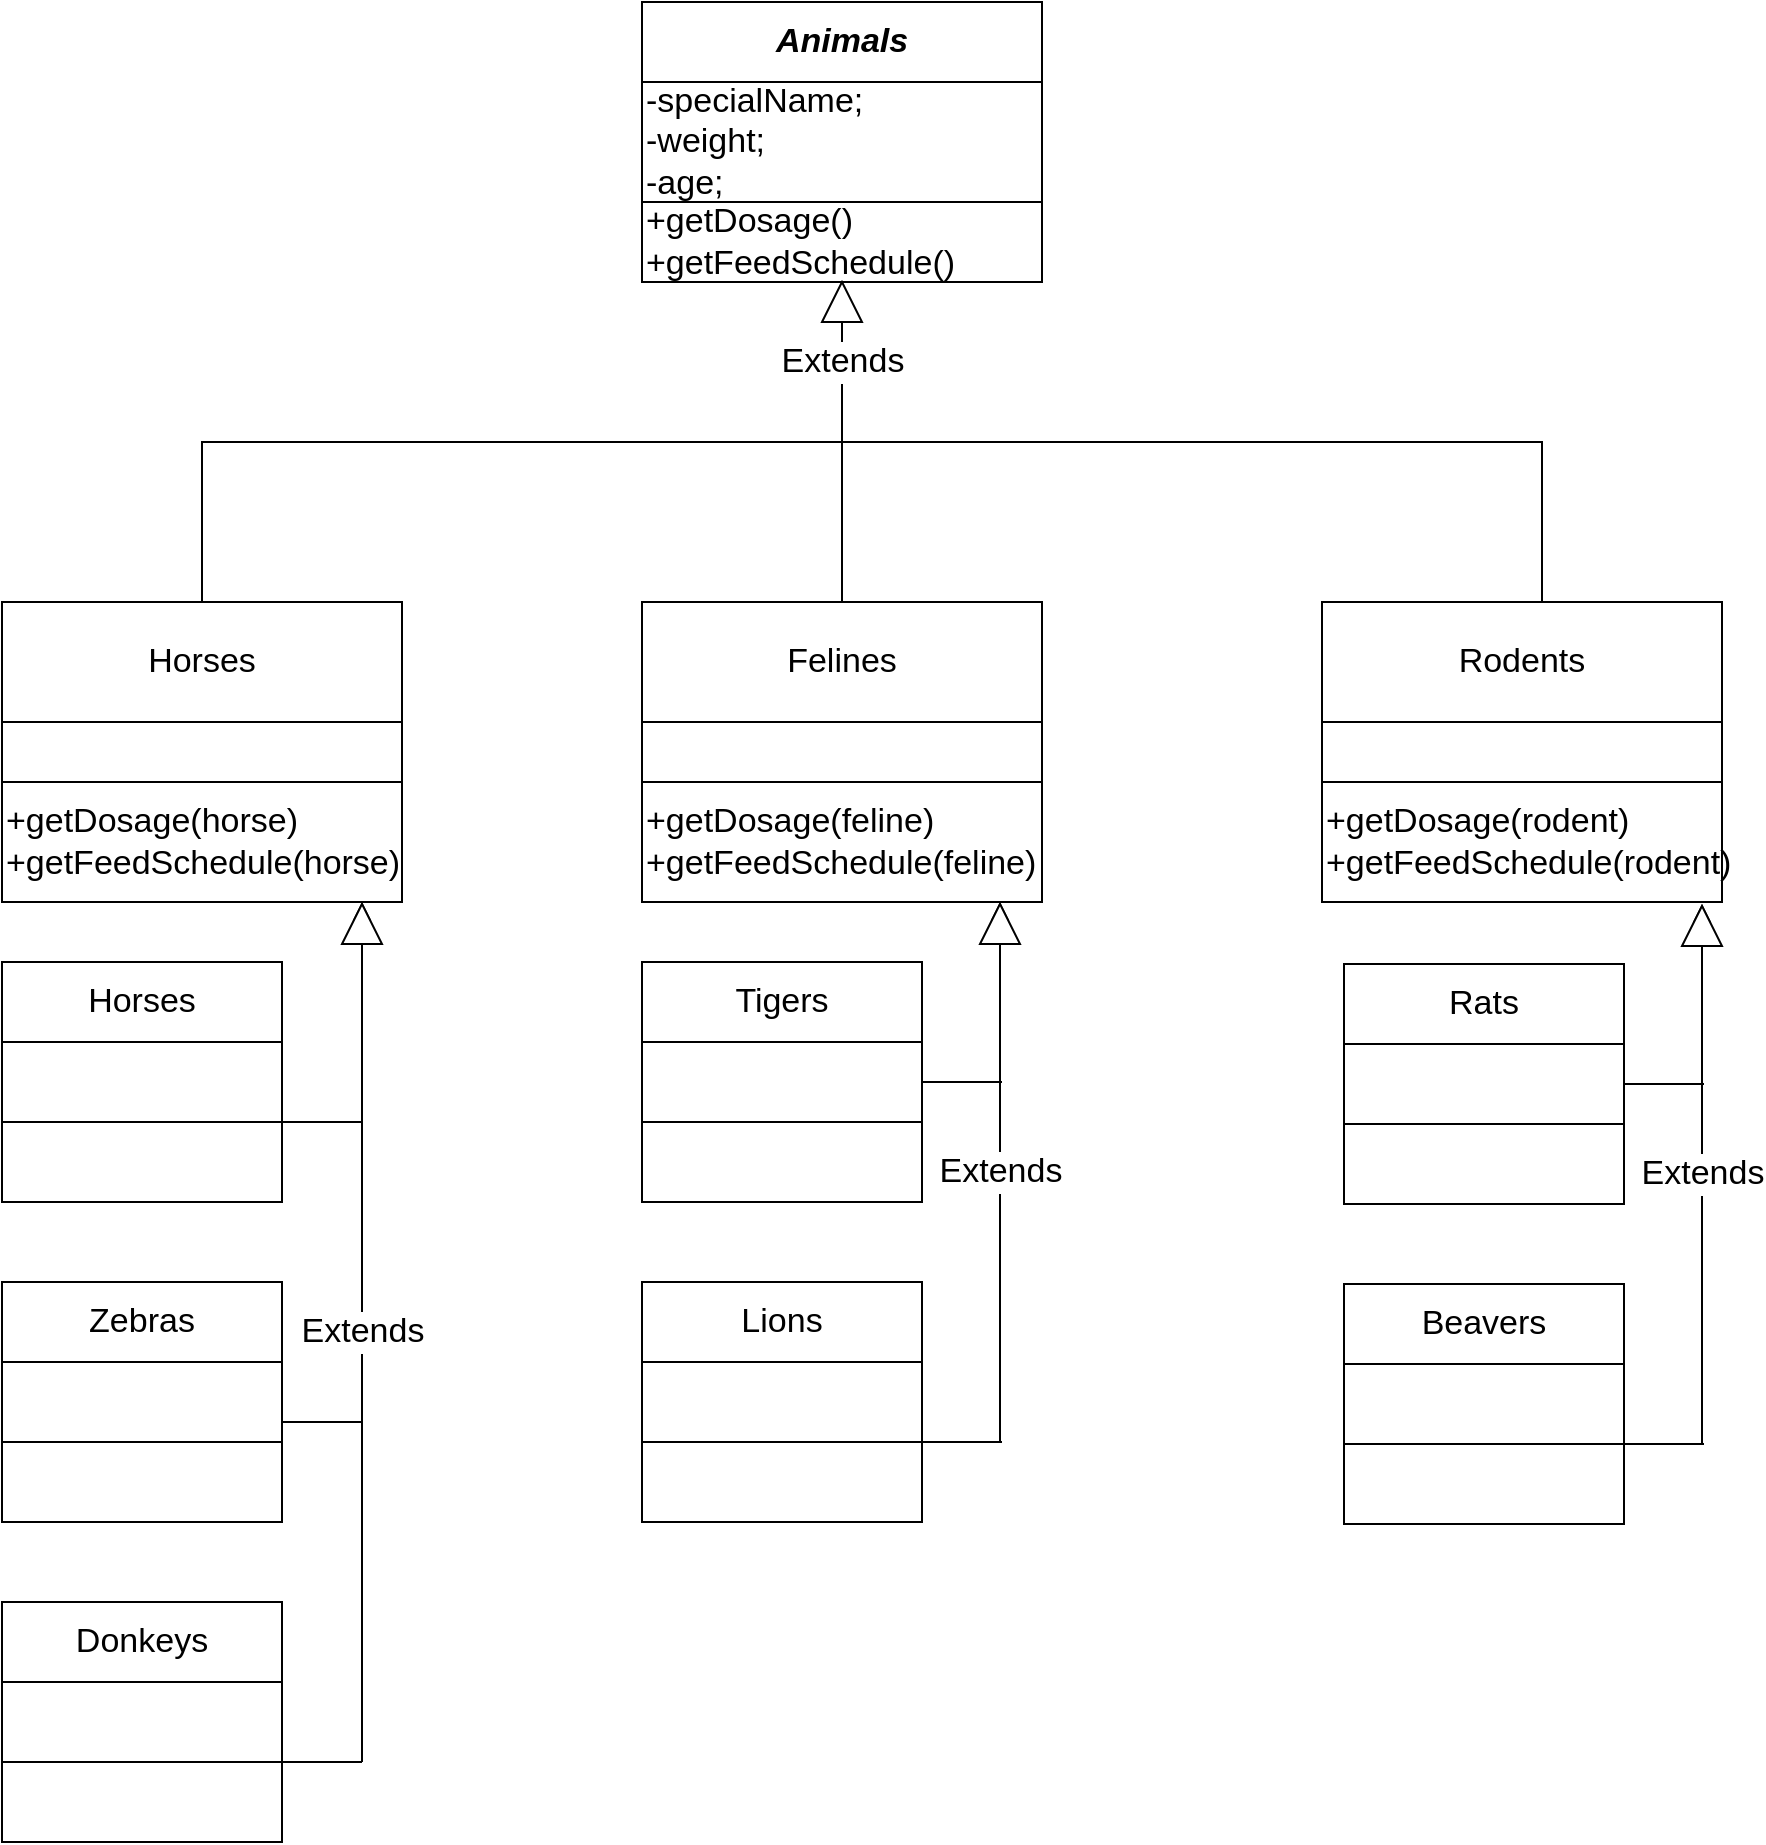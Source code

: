 <mxfile version="20.1.1" type="github">
  <diagram id="C5RBs43oDa-KdzZeNtuy" name="Page-1">
    <mxGraphModel dx="2281" dy="804" grid="1" gridSize="10" guides="1" tooltips="1" connect="1" arrows="1" fold="1" page="1" pageScale="1" pageWidth="827" pageHeight="1169" math="0" shadow="0">
      <root>
        <mxCell id="WIyWlLk6GJQsqaUBKTNV-0" />
        <mxCell id="WIyWlLk6GJQsqaUBKTNV-1" parent="WIyWlLk6GJQsqaUBKTNV-0" />
        <mxCell id="2AgUhtWW7UTTX_ueYewH-0" value="" style="rounded=0;whiteSpace=wrap;html=1;" vertex="1" parent="WIyWlLk6GJQsqaUBKTNV-1">
          <mxGeometry x="50" y="10" width="200" height="40" as="geometry" />
        </mxCell>
        <mxCell id="2AgUhtWW7UTTX_ueYewH-1" value="&lt;font style=&quot;font-size: 17px;&quot;&gt;Animals&lt;/font&gt;" style="text;html=1;strokeColor=none;fillColor=none;align=center;verticalAlign=middle;whiteSpace=wrap;rounded=0;fontStyle=3" vertex="1" parent="WIyWlLk6GJQsqaUBKTNV-1">
          <mxGeometry x="120" y="15" width="60" height="30" as="geometry" />
        </mxCell>
        <mxCell id="2AgUhtWW7UTTX_ueYewH-2" value="-specialName;&lt;br&gt;-weight;&lt;br&gt;-age;" style="rounded=0;whiteSpace=wrap;html=1;fontSize=17;align=left;" vertex="1" parent="WIyWlLk6GJQsqaUBKTNV-1">
          <mxGeometry x="50" y="50" width="200" height="60" as="geometry" />
        </mxCell>
        <mxCell id="2AgUhtWW7UTTX_ueYewH-4" value="+getDosage()&lt;br&gt;+getFeedSchedule()" style="rounded=0;whiteSpace=wrap;html=1;fontSize=17;align=left;" vertex="1" parent="WIyWlLk6GJQsqaUBKTNV-1">
          <mxGeometry x="50" y="110" width="200" height="40" as="geometry" />
        </mxCell>
        <mxCell id="2AgUhtWW7UTTX_ueYewH-8" style="edgeStyle=orthogonalEdgeStyle;rounded=0;orthogonalLoop=1;jettySize=auto;html=1;exitX=0.5;exitY=0;exitDx=0;exitDy=0;fontSize=17;" edge="1" parent="WIyWlLk6GJQsqaUBKTNV-1" source="2AgUhtWW7UTTX_ueYewH-5" target="2AgUhtWW7UTTX_ueYewH-4">
          <mxGeometry relative="1" as="geometry">
            <Array as="points">
              <mxPoint x="-170" y="230" />
              <mxPoint x="150" y="230" />
            </Array>
          </mxGeometry>
        </mxCell>
        <mxCell id="2AgUhtWW7UTTX_ueYewH-5" value="Horses" style="rounded=1;whiteSpace=wrap;html=1;fontSize=17;arcSize=0;" vertex="1" parent="WIyWlLk6GJQsqaUBKTNV-1">
          <mxGeometry x="-270" y="310" width="200" height="60" as="geometry" />
        </mxCell>
        <mxCell id="2AgUhtWW7UTTX_ueYewH-6" value="Felines" style="rounded=1;whiteSpace=wrap;html=1;fontSize=17;arcSize=0;" vertex="1" parent="WIyWlLk6GJQsqaUBKTNV-1">
          <mxGeometry x="50" y="310" width="200" height="60" as="geometry" />
        </mxCell>
        <mxCell id="2AgUhtWW7UTTX_ueYewH-7" value="Rodents" style="rounded=1;whiteSpace=wrap;html=1;fontSize=17;arcSize=0;" vertex="1" parent="WIyWlLk6GJQsqaUBKTNV-1">
          <mxGeometry x="390" y="310" width="200" height="60" as="geometry" />
        </mxCell>
        <mxCell id="2AgUhtWW7UTTX_ueYewH-12" value="" style="edgeStyle=orthogonalEdgeStyle;rounded=0;orthogonalLoop=1;jettySize=auto;html=1;exitX=0.5;exitY=0;exitDx=0;exitDy=0;fontSize=17;endArrow=none;startArrow=none;" edge="1" parent="WIyWlLk6GJQsqaUBKTNV-1">
          <mxGeometry relative="1" as="geometry">
            <mxPoint x="149.882" y="157.75" as="targetPoint" />
            <mxPoint x="145" y="160" as="sourcePoint" />
            <Array as="points" />
          </mxGeometry>
        </mxCell>
        <mxCell id="2AgUhtWW7UTTX_ueYewH-17" value="" style="edgeStyle=orthogonalEdgeStyle;rounded=0;orthogonalLoop=1;jettySize=auto;html=1;fontSize=17;endArrow=none;" edge="1" parent="WIyWlLk6GJQsqaUBKTNV-1">
          <mxGeometry relative="1" as="geometry">
            <mxPoint x="150" y="170" as="targetPoint" />
            <mxPoint x="500" y="310" as="sourcePoint" />
            <Array as="points">
              <mxPoint x="500" y="310" />
              <mxPoint x="500" y="230" />
              <mxPoint x="150" y="230" />
            </Array>
          </mxGeometry>
        </mxCell>
        <mxCell id="2AgUhtWW7UTTX_ueYewH-20" value="" style="rounded=1;whiteSpace=wrap;html=1;fontSize=17;arcSize=0;" vertex="1" parent="WIyWlLk6GJQsqaUBKTNV-1">
          <mxGeometry x="50" y="370" width="200" height="30" as="geometry" />
        </mxCell>
        <mxCell id="2AgUhtWW7UTTX_ueYewH-21" value="" style="rounded=1;whiteSpace=wrap;html=1;fontSize=17;arcSize=0;" vertex="1" parent="WIyWlLk6GJQsqaUBKTNV-1">
          <mxGeometry x="390" y="370" width="200" height="30" as="geometry" />
        </mxCell>
        <mxCell id="2AgUhtWW7UTTX_ueYewH-22" value="" style="rounded=1;whiteSpace=wrap;html=1;fontSize=17;arcSize=0;" vertex="1" parent="WIyWlLk6GJQsqaUBKTNV-1">
          <mxGeometry x="-270" y="370" width="200" height="30" as="geometry" />
        </mxCell>
        <mxCell id="2AgUhtWW7UTTX_ueYewH-23" value="&lt;span style=&quot;&quot;&gt;+getDosage(horse)&lt;/span&gt;&lt;br style=&quot;&quot;&gt;&lt;div style=&quot;&quot;&gt;&lt;span style=&quot;background-color: initial;&quot;&gt;+getFeedSchedule(horse)&lt;/span&gt;&lt;/div&gt;" style="rounded=1;whiteSpace=wrap;html=1;fontSize=17;arcSize=0;align=left;" vertex="1" parent="WIyWlLk6GJQsqaUBKTNV-1">
          <mxGeometry x="-270" y="400" width="200" height="60" as="geometry" />
        </mxCell>
        <mxCell id="2AgUhtWW7UTTX_ueYewH-24" value="&lt;span style=&quot;&quot;&gt;+getDosage(feline)&lt;/span&gt;&lt;br style=&quot;&quot;&gt;&lt;span style=&quot;&quot;&gt;+getFeedSchedule(feline)&lt;/span&gt;" style="rounded=1;whiteSpace=wrap;html=1;fontSize=17;arcSize=0;align=left;" vertex="1" parent="WIyWlLk6GJQsqaUBKTNV-1">
          <mxGeometry x="50" y="400" width="200" height="60" as="geometry" />
        </mxCell>
        <mxCell id="2AgUhtWW7UTTX_ueYewH-25" value="&lt;span style=&quot;&quot;&gt;+getDosage(rodent)&lt;/span&gt;&lt;br style=&quot;&quot;&gt;&lt;span style=&quot;&quot;&gt;+getFeedSchedule(rodent)&lt;/span&gt;" style="rounded=1;whiteSpace=wrap;html=1;fontSize=17;arcSize=0;align=left;" vertex="1" parent="WIyWlLk6GJQsqaUBKTNV-1">
          <mxGeometry x="390" y="400" width="200" height="60" as="geometry" />
        </mxCell>
        <mxCell id="2AgUhtWW7UTTX_ueYewH-31" value="" style="endArrow=classic;html=1;rounded=0;fontSize=17;exitX=0.5;exitY=0;exitDx=0;exitDy=0;entryX=0.5;entryY=1;entryDx=0;entryDy=0;" edge="1" parent="WIyWlLk6GJQsqaUBKTNV-1" source="2AgUhtWW7UTTX_ueYewH-6" target="2AgUhtWW7UTTX_ueYewH-4">
          <mxGeometry relative="1" as="geometry">
            <mxPoint x="140" y="260" as="sourcePoint" />
            <mxPoint x="240" y="260" as="targetPoint" />
          </mxGeometry>
        </mxCell>
        <mxCell id="2AgUhtWW7UTTX_ueYewH-32" value="Extends" style="edgeLabel;resizable=0;html=1;align=center;verticalAlign=middle;fontSize=17;" connectable="0" vertex="1" parent="2AgUhtWW7UTTX_ueYewH-31">
          <mxGeometry relative="1" as="geometry">
            <mxPoint y="-40" as="offset" />
          </mxGeometry>
        </mxCell>
        <mxCell id="2AgUhtWW7UTTX_ueYewH-59" value="Horses" style="rounded=0;whiteSpace=wrap;html=1;fontSize=17;" vertex="1" parent="WIyWlLk6GJQsqaUBKTNV-1">
          <mxGeometry x="-270" y="490" width="140" height="40" as="geometry" />
        </mxCell>
        <mxCell id="2AgUhtWW7UTTX_ueYewH-60" value="" style="rounded=0;whiteSpace=wrap;html=1;fontSize=17;" vertex="1" parent="WIyWlLk6GJQsqaUBKTNV-1">
          <mxGeometry x="-270" y="530" width="140" height="40" as="geometry" />
        </mxCell>
        <mxCell id="2AgUhtWW7UTTX_ueYewH-61" value="" style="rounded=0;whiteSpace=wrap;html=1;fontSize=17;" vertex="1" parent="WIyWlLk6GJQsqaUBKTNV-1">
          <mxGeometry x="-270" y="570" width="140" height="40" as="geometry" />
        </mxCell>
        <mxCell id="2AgUhtWW7UTTX_ueYewH-62" value="Zebras" style="rounded=0;whiteSpace=wrap;html=1;fontSize=17;" vertex="1" parent="WIyWlLk6GJQsqaUBKTNV-1">
          <mxGeometry x="-270" y="650" width="140" height="40" as="geometry" />
        </mxCell>
        <mxCell id="2AgUhtWW7UTTX_ueYewH-63" value="" style="rounded=0;whiteSpace=wrap;html=1;fontSize=17;" vertex="1" parent="WIyWlLk6GJQsqaUBKTNV-1">
          <mxGeometry x="-270" y="690" width="140" height="40" as="geometry" />
        </mxCell>
        <mxCell id="2AgUhtWW7UTTX_ueYewH-64" value="" style="rounded=0;whiteSpace=wrap;html=1;fontSize=17;" vertex="1" parent="WIyWlLk6GJQsqaUBKTNV-1">
          <mxGeometry x="-270" y="730" width="140" height="40" as="geometry" />
        </mxCell>
        <mxCell id="2AgUhtWW7UTTX_ueYewH-65" value="Donkeys" style="rounded=0;whiteSpace=wrap;html=1;fontSize=17;" vertex="1" parent="WIyWlLk6GJQsqaUBKTNV-1">
          <mxGeometry x="-270" y="810" width="140" height="40" as="geometry" />
        </mxCell>
        <mxCell id="2AgUhtWW7UTTX_ueYewH-66" value="" style="rounded=0;whiteSpace=wrap;html=1;fontSize=17;" vertex="1" parent="WIyWlLk6GJQsqaUBKTNV-1">
          <mxGeometry x="-270" y="850" width="140" height="40" as="geometry" />
        </mxCell>
        <mxCell id="2AgUhtWW7UTTX_ueYewH-67" value="" style="rounded=0;whiteSpace=wrap;html=1;fontSize=17;" vertex="1" parent="WIyWlLk6GJQsqaUBKTNV-1">
          <mxGeometry x="-270" y="890" width="140" height="40" as="geometry" />
        </mxCell>
        <mxCell id="2AgUhtWW7UTTX_ueYewH-68" value="Tigers" style="rounded=0;whiteSpace=wrap;html=1;fontSize=17;" vertex="1" parent="WIyWlLk6GJQsqaUBKTNV-1">
          <mxGeometry x="50" y="490" width="140" height="40" as="geometry" />
        </mxCell>
        <mxCell id="2AgUhtWW7UTTX_ueYewH-69" value="" style="rounded=0;whiteSpace=wrap;html=1;fontSize=17;" vertex="1" parent="WIyWlLk6GJQsqaUBKTNV-1">
          <mxGeometry x="50" y="530" width="140" height="40" as="geometry" />
        </mxCell>
        <mxCell id="2AgUhtWW7UTTX_ueYewH-70" value="" style="rounded=0;whiteSpace=wrap;html=1;fontSize=17;" vertex="1" parent="WIyWlLk6GJQsqaUBKTNV-1">
          <mxGeometry x="50" y="570" width="140" height="40" as="geometry" />
        </mxCell>
        <mxCell id="2AgUhtWW7UTTX_ueYewH-71" value="Lions" style="rounded=0;whiteSpace=wrap;html=1;fontSize=17;" vertex="1" parent="WIyWlLk6GJQsqaUBKTNV-1">
          <mxGeometry x="50" y="650" width="140" height="40" as="geometry" />
        </mxCell>
        <mxCell id="2AgUhtWW7UTTX_ueYewH-72" value="" style="rounded=0;whiteSpace=wrap;html=1;fontSize=17;" vertex="1" parent="WIyWlLk6GJQsqaUBKTNV-1">
          <mxGeometry x="50" y="690" width="140" height="40" as="geometry" />
        </mxCell>
        <mxCell id="2AgUhtWW7UTTX_ueYewH-73" value="" style="rounded=0;whiteSpace=wrap;html=1;fontSize=17;" vertex="1" parent="WIyWlLk6GJQsqaUBKTNV-1">
          <mxGeometry x="50" y="730" width="140" height="40" as="geometry" />
        </mxCell>
        <mxCell id="2AgUhtWW7UTTX_ueYewH-77" value="" style="edgeStyle=orthogonalEdgeStyle;rounded=0;orthogonalLoop=1;jettySize=auto;html=1;exitX=0.5;exitY=0;exitDx=0;exitDy=0;fontSize=17;endArrow=none;startArrow=none;" edge="1" source="2AgUhtWW7UTTX_ueYewH-78" parent="WIyWlLk6GJQsqaUBKTNV-1">
          <mxGeometry relative="1" as="geometry">
            <mxPoint x="149.882" y="157.75" as="targetPoint" />
            <mxPoint x="428" y="309" as="sourcePoint" />
            <Array as="points">
              <mxPoint x="150" y="160" />
            </Array>
          </mxGeometry>
        </mxCell>
        <mxCell id="2AgUhtWW7UTTX_ueYewH-78" value="" style="triangle;whiteSpace=wrap;html=1;fontSize=17;rotation=-90;" vertex="1" parent="WIyWlLk6GJQsqaUBKTNV-1">
          <mxGeometry x="140" y="150" width="20" height="20" as="geometry" />
        </mxCell>
        <mxCell id="2AgUhtWW7UTTX_ueYewH-85" value="" style="endArrow=classic;html=1;rounded=0;fontSize=17;entryX=0.9;entryY=1;entryDx=0;entryDy=0;entryPerimeter=0;" edge="1" parent="WIyWlLk6GJQsqaUBKTNV-1" target="2AgUhtWW7UTTX_ueYewH-23">
          <mxGeometry relative="1" as="geometry">
            <mxPoint x="-90" y="890" as="sourcePoint" />
            <mxPoint x="-90" y="480" as="targetPoint" />
          </mxGeometry>
        </mxCell>
        <mxCell id="2AgUhtWW7UTTX_ueYewH-86" value="Extends" style="edgeLabel;resizable=0;html=1;align=center;verticalAlign=middle;fontSize=17;" connectable="0" vertex="1" parent="2AgUhtWW7UTTX_ueYewH-85">
          <mxGeometry relative="1" as="geometry" />
        </mxCell>
        <mxCell id="2AgUhtWW7UTTX_ueYewH-87" value="" style="edgeStyle=orthogonalEdgeStyle;rounded=0;orthogonalLoop=1;jettySize=auto;html=1;exitX=0.5;exitY=0;exitDx=0;exitDy=0;fontSize=17;endArrow=none;startArrow=none;" edge="1" parent="WIyWlLk6GJQsqaUBKTNV-1">
          <mxGeometry relative="1" as="geometry">
            <mxPoint x="-89.118" y="468.75" as="targetPoint" />
            <mxPoint x="-94" y="471" as="sourcePoint" />
            <Array as="points">
              <mxPoint x="-89" y="471" />
            </Array>
          </mxGeometry>
        </mxCell>
        <mxCell id="2AgUhtWW7UTTX_ueYewH-88" value="" style="triangle;whiteSpace=wrap;html=1;fontSize=17;rotation=-90;" vertex="1" parent="WIyWlLk6GJQsqaUBKTNV-1">
          <mxGeometry x="-100" y="461" width="20" height="20" as="geometry" />
        </mxCell>
        <mxCell id="2AgUhtWW7UTTX_ueYewH-90" value="" style="endArrow=none;html=1;rounded=0;fontSize=17;exitX=1;exitY=0;exitDx=0;exitDy=0;" edge="1" parent="WIyWlLk6GJQsqaUBKTNV-1" source="2AgUhtWW7UTTX_ueYewH-61">
          <mxGeometry width="50" height="50" relative="1" as="geometry">
            <mxPoint x="-90" y="640" as="sourcePoint" />
            <mxPoint x="-90" y="570" as="targetPoint" />
          </mxGeometry>
        </mxCell>
        <mxCell id="2AgUhtWW7UTTX_ueYewH-91" value="" style="endArrow=none;html=1;rounded=0;fontSize=17;exitX=1;exitY=0;exitDx=0;exitDy=0;" edge="1" parent="WIyWlLk6GJQsqaUBKTNV-1" source="2AgUhtWW7UTTX_ueYewH-67">
          <mxGeometry width="50" height="50" relative="1" as="geometry">
            <mxPoint x="-90" y="640" as="sourcePoint" />
            <mxPoint x="-90" y="890" as="targetPoint" />
          </mxGeometry>
        </mxCell>
        <mxCell id="2AgUhtWW7UTTX_ueYewH-92" value="" style="endArrow=none;html=1;rounded=0;fontSize=17;exitX=1;exitY=0.75;exitDx=0;exitDy=0;" edge="1" parent="WIyWlLk6GJQsqaUBKTNV-1" source="2AgUhtWW7UTTX_ueYewH-63">
          <mxGeometry width="50" height="50" relative="1" as="geometry">
            <mxPoint x="-90" y="640" as="sourcePoint" />
            <mxPoint x="-90" y="720" as="targetPoint" />
          </mxGeometry>
        </mxCell>
        <mxCell id="2AgUhtWW7UTTX_ueYewH-93" value="" style="endArrow=classic;html=1;rounded=0;fontSize=17;entryX=0.9;entryY=1;entryDx=0;entryDy=0;entryPerimeter=0;" edge="1" parent="WIyWlLk6GJQsqaUBKTNV-1">
          <mxGeometry relative="1" as="geometry">
            <mxPoint x="229" y="730" as="sourcePoint" />
            <mxPoint x="229" y="460" as="targetPoint" />
          </mxGeometry>
        </mxCell>
        <mxCell id="2AgUhtWW7UTTX_ueYewH-94" value="Extends" style="edgeLabel;resizable=0;html=1;align=center;verticalAlign=middle;fontSize=17;" connectable="0" vertex="1" parent="2AgUhtWW7UTTX_ueYewH-93">
          <mxGeometry relative="1" as="geometry" />
        </mxCell>
        <mxCell id="2AgUhtWW7UTTX_ueYewH-95" value="" style="edgeStyle=orthogonalEdgeStyle;rounded=0;orthogonalLoop=1;jettySize=auto;html=1;exitX=0.5;exitY=0;exitDx=0;exitDy=0;fontSize=17;endArrow=none;startArrow=none;" edge="1" parent="WIyWlLk6GJQsqaUBKTNV-1">
          <mxGeometry relative="1" as="geometry">
            <mxPoint x="229.882" y="468.75" as="targetPoint" />
            <mxPoint x="225" y="471" as="sourcePoint" />
            <Array as="points">
              <mxPoint x="230" y="471" />
            </Array>
          </mxGeometry>
        </mxCell>
        <mxCell id="2AgUhtWW7UTTX_ueYewH-96" value="" style="triangle;whiteSpace=wrap;html=1;fontSize=17;rotation=-90;" vertex="1" parent="WIyWlLk6GJQsqaUBKTNV-1">
          <mxGeometry x="219" y="461" width="20" height="20" as="geometry" />
        </mxCell>
        <mxCell id="2AgUhtWW7UTTX_ueYewH-97" value="" style="endArrow=none;html=1;rounded=0;fontSize=17;exitX=1;exitY=0;exitDx=0;exitDy=0;" edge="1" parent="WIyWlLk6GJQsqaUBKTNV-1" source="2AgUhtWW7UTTX_ueYewH-73">
          <mxGeometry width="50" height="50" relative="1" as="geometry">
            <mxPoint x="-90" y="640" as="sourcePoint" />
            <mxPoint x="230" y="730" as="targetPoint" />
          </mxGeometry>
        </mxCell>
        <mxCell id="2AgUhtWW7UTTX_ueYewH-98" value="" style="endArrow=none;html=1;rounded=0;fontSize=17;" edge="1" parent="WIyWlLk6GJQsqaUBKTNV-1" source="2AgUhtWW7UTTX_ueYewH-69">
          <mxGeometry width="50" height="50" relative="1" as="geometry">
            <mxPoint x="-90" y="640" as="sourcePoint" />
            <mxPoint x="230" y="550" as="targetPoint" />
          </mxGeometry>
        </mxCell>
        <mxCell id="2AgUhtWW7UTTX_ueYewH-99" value="Rats" style="rounded=0;whiteSpace=wrap;html=1;fontSize=17;" vertex="1" parent="WIyWlLk6GJQsqaUBKTNV-1">
          <mxGeometry x="401" y="491" width="140" height="40" as="geometry" />
        </mxCell>
        <mxCell id="2AgUhtWW7UTTX_ueYewH-100" value="" style="rounded=0;whiteSpace=wrap;html=1;fontSize=17;" vertex="1" parent="WIyWlLk6GJQsqaUBKTNV-1">
          <mxGeometry x="401" y="531" width="140" height="40" as="geometry" />
        </mxCell>
        <mxCell id="2AgUhtWW7UTTX_ueYewH-101" value="" style="rounded=0;whiteSpace=wrap;html=1;fontSize=17;" vertex="1" parent="WIyWlLk6GJQsqaUBKTNV-1">
          <mxGeometry x="401" y="571" width="140" height="40" as="geometry" />
        </mxCell>
        <mxCell id="2AgUhtWW7UTTX_ueYewH-102" value="Beavers" style="rounded=0;whiteSpace=wrap;html=1;fontSize=17;" vertex="1" parent="WIyWlLk6GJQsqaUBKTNV-1">
          <mxGeometry x="401" y="651" width="140" height="40" as="geometry" />
        </mxCell>
        <mxCell id="2AgUhtWW7UTTX_ueYewH-103" value="" style="rounded=0;whiteSpace=wrap;html=1;fontSize=17;" vertex="1" parent="WIyWlLk6GJQsqaUBKTNV-1">
          <mxGeometry x="401" y="691" width="140" height="40" as="geometry" />
        </mxCell>
        <mxCell id="2AgUhtWW7UTTX_ueYewH-104" value="" style="rounded=0;whiteSpace=wrap;html=1;fontSize=17;" vertex="1" parent="WIyWlLk6GJQsqaUBKTNV-1">
          <mxGeometry x="401" y="731" width="140" height="40" as="geometry" />
        </mxCell>
        <mxCell id="2AgUhtWW7UTTX_ueYewH-105" value="" style="endArrow=classic;html=1;rounded=0;fontSize=17;entryX=0.9;entryY=1;entryDx=0;entryDy=0;entryPerimeter=0;" edge="1" parent="WIyWlLk6GJQsqaUBKTNV-1">
          <mxGeometry relative="1" as="geometry">
            <mxPoint x="580" y="731" as="sourcePoint" />
            <mxPoint x="580" y="461" as="targetPoint" />
          </mxGeometry>
        </mxCell>
        <mxCell id="2AgUhtWW7UTTX_ueYewH-106" value="Extends" style="edgeLabel;resizable=0;html=1;align=center;verticalAlign=middle;fontSize=17;" connectable="0" vertex="1" parent="2AgUhtWW7UTTX_ueYewH-105">
          <mxGeometry relative="1" as="geometry" />
        </mxCell>
        <mxCell id="2AgUhtWW7UTTX_ueYewH-107" value="" style="edgeStyle=orthogonalEdgeStyle;rounded=0;orthogonalLoop=1;jettySize=auto;html=1;exitX=0.5;exitY=0;exitDx=0;exitDy=0;fontSize=17;endArrow=none;startArrow=none;" edge="1" parent="WIyWlLk6GJQsqaUBKTNV-1">
          <mxGeometry relative="1" as="geometry">
            <mxPoint x="580.882" y="469.75" as="targetPoint" />
            <mxPoint x="576" y="472" as="sourcePoint" />
            <Array as="points">
              <mxPoint x="581" y="472" />
            </Array>
          </mxGeometry>
        </mxCell>
        <mxCell id="2AgUhtWW7UTTX_ueYewH-108" value="" style="triangle;whiteSpace=wrap;html=1;fontSize=17;rotation=-90;" vertex="1" parent="WIyWlLk6GJQsqaUBKTNV-1">
          <mxGeometry x="570" y="462" width="20" height="20" as="geometry" />
        </mxCell>
        <mxCell id="2AgUhtWW7UTTX_ueYewH-109" value="" style="endArrow=none;html=1;rounded=0;fontSize=17;exitX=1;exitY=0;exitDx=0;exitDy=0;" edge="1" source="2AgUhtWW7UTTX_ueYewH-104" parent="WIyWlLk6GJQsqaUBKTNV-1">
          <mxGeometry width="50" height="50" relative="1" as="geometry">
            <mxPoint x="261" y="641" as="sourcePoint" />
            <mxPoint x="581" y="731" as="targetPoint" />
          </mxGeometry>
        </mxCell>
        <mxCell id="2AgUhtWW7UTTX_ueYewH-110" value="" style="endArrow=none;html=1;rounded=0;fontSize=17;" edge="1" source="2AgUhtWW7UTTX_ueYewH-100" parent="WIyWlLk6GJQsqaUBKTNV-1">
          <mxGeometry width="50" height="50" relative="1" as="geometry">
            <mxPoint x="261" y="641" as="sourcePoint" />
            <mxPoint x="581" y="551" as="targetPoint" />
          </mxGeometry>
        </mxCell>
      </root>
    </mxGraphModel>
  </diagram>
</mxfile>
